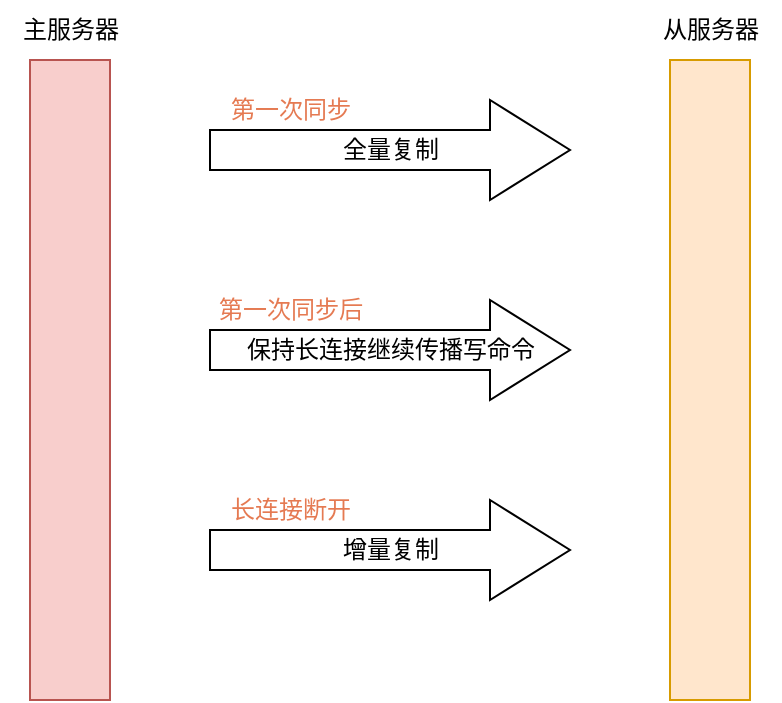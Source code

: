 <mxfile version="22.1.3" type="github">
  <diagram name="第 1 页" id="M0oQc9svi-WAukvlGGDK">
    <mxGraphModel dx="875" dy="925" grid="1" gridSize="10" guides="1" tooltips="1" connect="1" arrows="1" fold="1" page="0" pageScale="1" pageWidth="827" pageHeight="1169" math="0" shadow="0">
      <root>
        <mxCell id="0" />
        <mxCell id="1" parent="0" />
        <mxCell id="-ktmtNGJrPZWpCqtkS_9-4" value="" style="rounded=0;whiteSpace=wrap;html=1;fillColor=#f8cecc;strokeColor=#b85450;" vertex="1" parent="1">
          <mxGeometry x="80" y="-80" width="40" height="320" as="geometry" />
        </mxCell>
        <mxCell id="-ktmtNGJrPZWpCqtkS_9-5" value="全量复制" style="html=1;shadow=0;dashed=0;align=center;verticalAlign=middle;shape=mxgraph.arrows2.arrow;dy=0.6;dx=40;notch=0;" vertex="1" parent="1">
          <mxGeometry x="170" y="-60" width="180" height="50" as="geometry" />
        </mxCell>
        <mxCell id="-ktmtNGJrPZWpCqtkS_9-6" value="保持长连接继续传播写命令" style="html=1;shadow=0;dashed=0;align=center;verticalAlign=middle;shape=mxgraph.arrows2.arrow;dy=0.6;dx=40;notch=0;" vertex="1" parent="1">
          <mxGeometry x="170" y="40" width="180" height="50" as="geometry" />
        </mxCell>
        <mxCell id="-ktmtNGJrPZWpCqtkS_9-7" value="增量复制" style="html=1;shadow=0;dashed=0;align=center;verticalAlign=middle;shape=mxgraph.arrows2.arrow;dy=0.6;dx=40;notch=0;" vertex="1" parent="1">
          <mxGeometry x="170" y="140" width="180" height="50" as="geometry" />
        </mxCell>
        <mxCell id="-ktmtNGJrPZWpCqtkS_9-9" value="" style="rounded=0;whiteSpace=wrap;html=1;fillColor=#ffe6cc;strokeColor=#d79b00;" vertex="1" parent="1">
          <mxGeometry x="400" y="-80" width="40" height="320" as="geometry" />
        </mxCell>
        <mxCell id="-ktmtNGJrPZWpCqtkS_9-10" value="&lt;font color=&quot;#e57a52&quot;&gt;第一次同步&lt;/font&gt;" style="text;html=1;align=center;verticalAlign=middle;resizable=0;points=[];autosize=1;strokeColor=none;fillColor=none;" vertex="1" parent="1">
          <mxGeometry x="170" y="-70" width="80" height="30" as="geometry" />
        </mxCell>
        <mxCell id="-ktmtNGJrPZWpCqtkS_9-11" value="&lt;font color=&quot;#e57a52&quot;&gt;第一次同步后&lt;/font&gt;" style="text;html=1;align=center;verticalAlign=middle;resizable=0;points=[];autosize=1;strokeColor=none;fillColor=none;" vertex="1" parent="1">
          <mxGeometry x="160" y="30" width="100" height="30" as="geometry" />
        </mxCell>
        <mxCell id="-ktmtNGJrPZWpCqtkS_9-12" value="&lt;font color=&quot;#e57a52&quot;&gt;长连接断开&lt;/font&gt;" style="text;html=1;align=center;verticalAlign=middle;resizable=0;points=[];autosize=1;strokeColor=none;fillColor=none;" vertex="1" parent="1">
          <mxGeometry x="170" y="130" width="80" height="30" as="geometry" />
        </mxCell>
        <mxCell id="-ktmtNGJrPZWpCqtkS_9-13" value="主服务器" style="text;html=1;align=center;verticalAlign=middle;resizable=0;points=[];autosize=1;strokeColor=none;fillColor=none;" vertex="1" parent="1">
          <mxGeometry x="65" y="-110" width="70" height="30" as="geometry" />
        </mxCell>
        <mxCell id="-ktmtNGJrPZWpCqtkS_9-14" value="从服务器" style="text;html=1;align=center;verticalAlign=middle;resizable=0;points=[];autosize=1;strokeColor=none;fillColor=none;" vertex="1" parent="1">
          <mxGeometry x="385" y="-110" width="70" height="30" as="geometry" />
        </mxCell>
      </root>
    </mxGraphModel>
  </diagram>
</mxfile>
